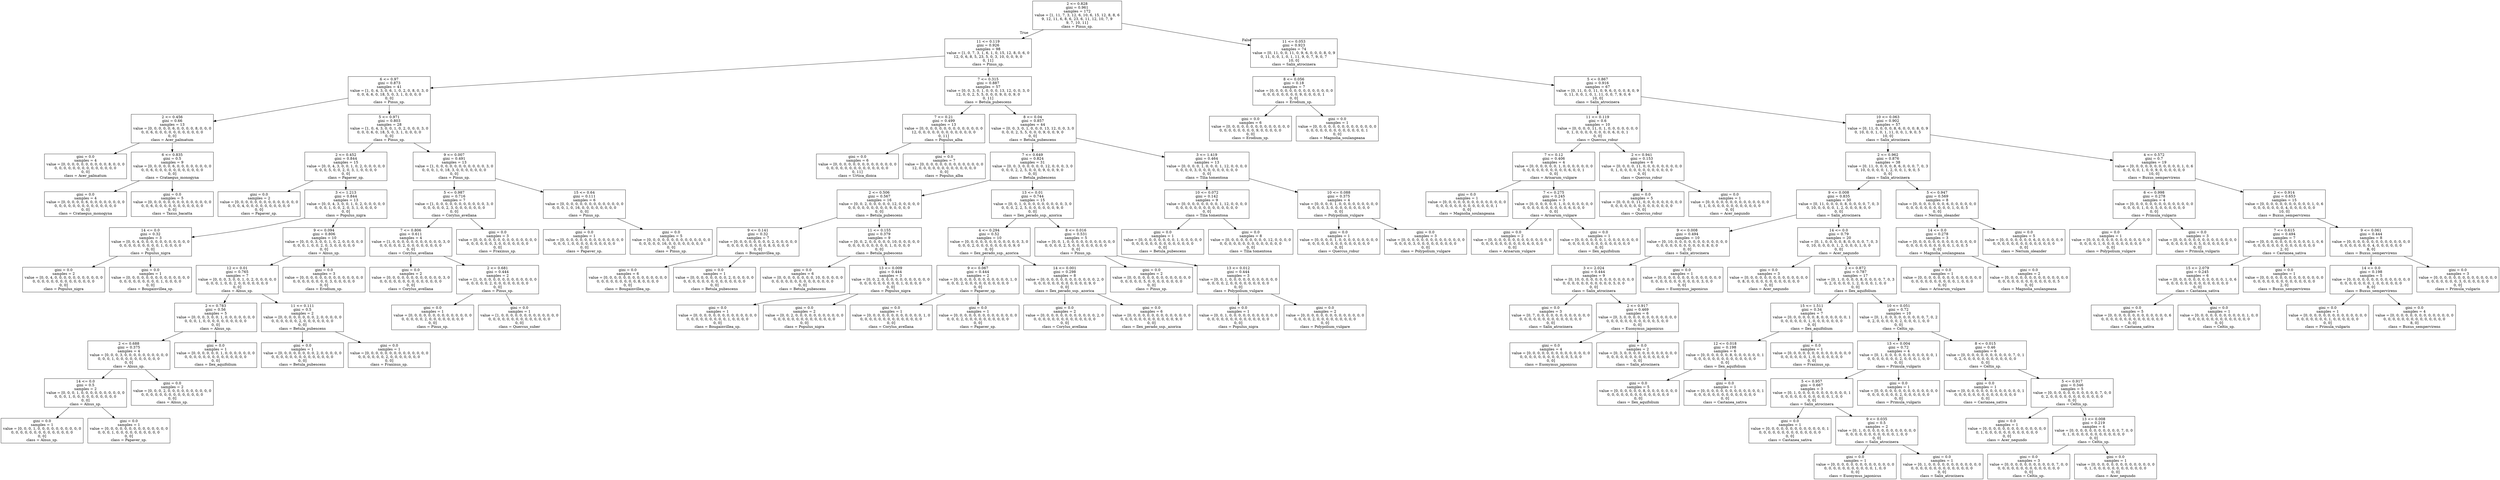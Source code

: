 digraph Tree {
node [shape=box] ;
0 [label="2 <= 0.828\ngini = 0.961\nsamples = 172\nvalue = [1, 11, 7, 3, 12, 6, 10, 6, 15, 12, 8, 8, 6\n9, 12, 11, 6, 8, 6, 23, 6, 11, 12, 10, 7, 9\n9, 7, 10, 11]\nclass = Pinus_sp."] ;
1 [label="11 <= 0.119\ngini = 0.926\nsamples = 98\nvalue = [1, 0, 7, 3, 1, 6, 1, 0, 15, 12, 8, 0, 6, 0\n12, 0, 6, 8, 5, 23, 5, 0, 3, 10, 0, 0, 9, 0\n0, 11]\nclass = Pinus_sp."] ;
0 -> 1 [labeldistance=2.5, labelangle=45, headlabel="True"] ;
2 [label="6 <= 0.97\ngini = 0.873\nsamples = 41\nvalue = [1, 0, 4, 3, 0, 6, 1, 0, 2, 0, 8, 0, 3, 0\n0, 0, 6, 6, 0, 18, 5, 0, 3, 1, 0, 0, 0, 0\n0, 0]\nclass = Pinus_sp."] ;
1 -> 2 ;
3 [label="2 <= 0.456\ngini = 0.66\nsamples = 13\nvalue = [0, 0, 0, 0, 0, 6, 0, 0, 0, 0, 8, 0, 0, 0\n0, 0, 6, 0, 0, 0, 0, 0, 0, 0, 0, 0, 0, 0\n0, 0]\nclass = Acer_palmatum"] ;
2 -> 3 ;
4 [label="gini = 0.0\nsamples = 4\nvalue = [0, 0, 0, 0, 0, 0, 0, 0, 0, 0, 8, 0, 0, 0\n0, 0, 0, 0, 0, 0, 0, 0, 0, 0, 0, 0, 0, 0\n0, 0]\nclass = Acer_palmatum"] ;
3 -> 4 ;
5 [label="6 <= 0.835\ngini = 0.5\nsamples = 9\nvalue = [0, 0, 0, 0, 0, 6, 0, 0, 0, 0, 0, 0, 0, 0\n0, 0, 6, 0, 0, 0, 0, 0, 0, 0, 0, 0, 0, 0\n0, 0]\nclass = Crataegus_monogyna"] ;
3 -> 5 ;
6 [label="gini = 0.0\nsamples = 4\nvalue = [0, 0, 0, 0, 0, 6, 0, 0, 0, 0, 0, 0, 0, 0\n0, 0, 0, 0, 0, 0, 0, 0, 0, 0, 0, 0, 0, 0\n0, 0]\nclass = Crataegus_monogyna"] ;
5 -> 6 ;
7 [label="gini = 0.0\nsamples = 5\nvalue = [0, 0, 0, 0, 0, 0, 0, 0, 0, 0, 0, 0, 0, 0\n0, 0, 6, 0, 0, 0, 0, 0, 0, 0, 0, 0, 0, 0\n0, 0]\nclass = Taxus_bacatta"] ;
5 -> 7 ;
8 [label="5 <= 0.971\ngini = 0.803\nsamples = 28\nvalue = [1, 0, 4, 3, 0, 0, 1, 0, 2, 0, 0, 0, 3, 0\n0, 0, 0, 6, 0, 18, 5, 0, 3, 1, 0, 0, 0, 0\n0, 0]\nclass = Pinus_sp."] ;
2 -> 8 ;
9 [label="2 <= 0.452\ngini = 0.844\nsamples = 15\nvalue = [0, 0, 4, 3, 0, 0, 1, 0, 2, 0, 0, 0, 0, 0\n0, 0, 0, 5, 0, 0, 2, 0, 3, 1, 0, 0, 0, 0\n0, 0]\nclass = Papaver_sp."] ;
8 -> 9 ;
10 [label="gini = 0.0\nsamples = 2\nvalue = [0, 0, 0, 0, 0, 0, 0, 0, 0, 0, 0, 0, 0, 0\n0, 0, 0, 4, 0, 0, 0, 0, 0, 0, 0, 0, 0, 0\n0, 0]\nclass = Papaver_sp."] ;
9 -> 10 ;
11 [label="3 <= 1.213\ngini = 0.844\nsamples = 13\nvalue = [0, 0, 4, 3, 0, 0, 1, 0, 2, 0, 0, 0, 0, 0\n0, 0, 0, 1, 0, 0, 2, 0, 3, 1, 0, 0, 0, 0\n0, 0]\nclass = Populus_nigra"] ;
9 -> 11 ;
12 [label="14 <= 0.0\ngini = 0.32\nsamples = 3\nvalue = [0, 0, 4, 0, 0, 0, 0, 0, 0, 0, 0, 0, 0, 0\n0, 0, 0, 0, 0, 0, 0, 0, 0, 1, 0, 0, 0, 0\n0, 0]\nclass = Populus_nigra"] ;
11 -> 12 ;
13 [label="gini = 0.0\nsamples = 2\nvalue = [0, 0, 4, 0, 0, 0, 0, 0, 0, 0, 0, 0, 0, 0\n0, 0, 0, 0, 0, 0, 0, 0, 0, 0, 0, 0, 0, 0\n0, 0]\nclass = Populus_nigra"] ;
12 -> 13 ;
14 [label="gini = 0.0\nsamples = 1\nvalue = [0, 0, 0, 0, 0, 0, 0, 0, 0, 0, 0, 0, 0, 0\n0, 0, 0, 0, 0, 0, 0, 0, 0, 1, 0, 0, 0, 0\n0, 0]\nclass = Bougainvillea_sp."] ;
12 -> 14 ;
15 [label="9 <= 0.094\ngini = 0.806\nsamples = 10\nvalue = [0, 0, 0, 3, 0, 0, 1, 0, 2, 0, 0, 0, 0, 0\n0, 0, 0, 1, 0, 0, 2, 0, 3, 0, 0, 0, 0, 0\n0, 0]\nclass = Alnus_sp."] ;
11 -> 15 ;
16 [label="12 <= 0.01\ngini = 0.765\nsamples = 7\nvalue = [0, 0, 0, 3, 0, 0, 1, 0, 2, 0, 0, 0, 0, 0\n0, 0, 0, 1, 0, 0, 2, 0, 0, 0, 0, 0, 0, 0\n0, 0]\nclass = Alnus_sp."] ;
15 -> 16 ;
17 [label="2 <= 0.783\ngini = 0.56\nsamples = 5\nvalue = [0, 0, 0, 3, 0, 0, 1, 0, 0, 0, 0, 0, 0, 0\n0, 0, 0, 1, 0, 0, 0, 0, 0, 0, 0, 0, 0, 0\n0, 0]\nclass = Alnus_sp."] ;
16 -> 17 ;
18 [label="2 <= 0.688\ngini = 0.375\nsamples = 4\nvalue = [0, 0, 0, 3, 0, 0, 0, 0, 0, 0, 0, 0, 0, 0\n0, 0, 0, 1, 0, 0, 0, 0, 0, 0, 0, 0, 0, 0\n0, 0]\nclass = Alnus_sp."] ;
17 -> 18 ;
19 [label="14 <= 0.0\ngini = 0.5\nsamples = 2\nvalue = [0, 0, 0, 1, 0, 0, 0, 0, 0, 0, 0, 0, 0, 0\n0, 0, 0, 1, 0, 0, 0, 0, 0, 0, 0, 0, 0, 0\n0, 0]\nclass = Alnus_sp."] ;
18 -> 19 ;
20 [label="gini = 0.0\nsamples = 1\nvalue = [0, 0, 0, 1, 0, 0, 0, 0, 0, 0, 0, 0, 0, 0\n0, 0, 0, 0, 0, 0, 0, 0, 0, 0, 0, 0, 0, 0\n0, 0]\nclass = Alnus_sp."] ;
19 -> 20 ;
21 [label="gini = 0.0\nsamples = 1\nvalue = [0, 0, 0, 0, 0, 0, 0, 0, 0, 0, 0, 0, 0, 0\n0, 0, 0, 1, 0, 0, 0, 0, 0, 0, 0, 0, 0, 0\n0, 0]\nclass = Papaver_sp."] ;
19 -> 21 ;
22 [label="gini = 0.0\nsamples = 2\nvalue = [0, 0, 0, 2, 0, 0, 0, 0, 0, 0, 0, 0, 0, 0\n0, 0, 0, 0, 0, 0, 0, 0, 0, 0, 0, 0, 0, 0\n0, 0]\nclass = Alnus_sp."] ;
18 -> 22 ;
23 [label="gini = 0.0\nsamples = 1\nvalue = [0, 0, 0, 0, 0, 0, 1, 0, 0, 0, 0, 0, 0, 0\n0, 0, 0, 0, 0, 0, 0, 0, 0, 0, 0, 0, 0, 0\n0, 0]\nclass = Ilex_aquifolium"] ;
17 -> 23 ;
24 [label="11 <= 0.111\ngini = 0.5\nsamples = 2\nvalue = [0, 0, 0, 0, 0, 0, 0, 0, 2, 0, 0, 0, 0, 0\n0, 0, 0, 0, 0, 0, 2, 0, 0, 0, 0, 0, 0, 0\n0, 0]\nclass = Betula_pubescens"] ;
16 -> 24 ;
25 [label="gini = 0.0\nsamples = 1\nvalue = [0, 0, 0, 0, 0, 0, 0, 0, 2, 0, 0, 0, 0, 0\n0, 0, 0, 0, 0, 0, 0, 0, 0, 0, 0, 0, 0, 0\n0, 0]\nclass = Betula_pubescens"] ;
24 -> 25 ;
26 [label="gini = 0.0\nsamples = 1\nvalue = [0, 0, 0, 0, 0, 0, 0, 0, 0, 0, 0, 0, 0, 0\n0, 0, 0, 0, 0, 0, 2, 0, 0, 0, 0, 0, 0, 0\n0, 0]\nclass = Fraxinus_sp."] ;
24 -> 26 ;
27 [label="gini = 0.0\nsamples = 3\nvalue = [0, 0, 0, 0, 0, 0, 0, 0, 0, 0, 0, 0, 0, 0\n0, 0, 0, 0, 0, 0, 0, 0, 3, 0, 0, 0, 0, 0\n0, 0]\nclass = Erodium_sp."] ;
15 -> 27 ;
28 [label="9 <= 0.007\ngini = 0.491\nsamples = 13\nvalue = [1, 0, 0, 0, 0, 0, 0, 0, 0, 0, 0, 0, 3, 0\n0, 0, 0, 1, 0, 18, 3, 0, 0, 0, 0, 0, 0, 0\n0, 0]\nclass = Pinus_sp."] ;
8 -> 28 ;
29 [label="5 <= 0.987\ngini = 0.716\nsamples = 7\nvalue = [1, 0, 0, 0, 0, 0, 0, 0, 0, 0, 0, 0, 3, 0\n0, 0, 0, 0, 0, 2, 3, 0, 0, 0, 0, 0, 0, 0\n0, 0]\nclass = Corylus_avellana"] ;
28 -> 29 ;
30 [label="7 <= 0.806\ngini = 0.611\nsamples = 4\nvalue = [1, 0, 0, 0, 0, 0, 0, 0, 0, 0, 0, 0, 3, 0\n0, 0, 0, 0, 0, 2, 0, 0, 0, 0, 0, 0, 0, 0\n0, 0]\nclass = Corylus_avellana"] ;
29 -> 30 ;
31 [label="gini = 0.0\nsamples = 2\nvalue = [0, 0, 0, 0, 0, 0, 0, 0, 0, 0, 0, 0, 3, 0\n0, 0, 0, 0, 0, 0, 0, 0, 0, 0, 0, 0, 0, 0\n0, 0]\nclass = Corylus_avellana"] ;
30 -> 31 ;
32 [label="2 <= 0.681\ngini = 0.444\nsamples = 2\nvalue = [1, 0, 0, 0, 0, 0, 0, 0, 0, 0, 0, 0, 0, 0\n0, 0, 0, 0, 0, 2, 0, 0, 0, 0, 0, 0, 0, 0\n0, 0]\nclass = Pinus_sp."] ;
30 -> 32 ;
33 [label="gini = 0.0\nsamples = 1\nvalue = [0, 0, 0, 0, 0, 0, 0, 0, 0, 0, 0, 0, 0, 0\n0, 0, 0, 0, 0, 2, 0, 0, 0, 0, 0, 0, 0, 0\n0, 0]\nclass = Pinus_sp."] ;
32 -> 33 ;
34 [label="gini = 0.0\nsamples = 1\nvalue = [1, 0, 0, 0, 0, 0, 0, 0, 0, 0, 0, 0, 0, 0\n0, 0, 0, 0, 0, 0, 0, 0, 0, 0, 0, 0, 0, 0\n0, 0]\nclass = Quercus_suber"] ;
32 -> 34 ;
35 [label="gini = 0.0\nsamples = 3\nvalue = [0, 0, 0, 0, 0, 0, 0, 0, 0, 0, 0, 0, 0, 0\n0, 0, 0, 0, 0, 0, 3, 0, 0, 0, 0, 0, 0, 0\n0, 0]\nclass = Fraxinus_sp."] ;
29 -> 35 ;
36 [label="15 <= 0.64\ngini = 0.111\nsamples = 6\nvalue = [0, 0, 0, 0, 0, 0, 0, 0, 0, 0, 0, 0, 0, 0\n0, 0, 0, 1, 0, 16, 0, 0, 0, 0, 0, 0, 0, 0\n0, 0]\nclass = Pinus_sp."] ;
28 -> 36 ;
37 [label="gini = 0.0\nsamples = 1\nvalue = [0, 0, 0, 0, 0, 0, 0, 0, 0, 0, 0, 0, 0, 0\n0, 0, 0, 1, 0, 0, 0, 0, 0, 0, 0, 0, 0, 0\n0, 0]\nclass = Papaver_sp."] ;
36 -> 37 ;
38 [label="gini = 0.0\nsamples = 5\nvalue = [0, 0, 0, 0, 0, 0, 0, 0, 0, 0, 0, 0, 0, 0\n0, 0, 0, 0, 0, 16, 0, 0, 0, 0, 0, 0, 0, 0\n0, 0]\nclass = Pinus_sp."] ;
36 -> 38 ;
39 [label="7 <= 0.315\ngini = 0.887\nsamples = 57\nvalue = [0, 0, 3, 0, 1, 0, 0, 0, 13, 12, 0, 0, 3, 0\n12, 0, 0, 2, 5, 5, 0, 0, 0, 9, 0, 0, 9, 0\n0, 11]\nclass = Betula_pubescens"] ;
1 -> 39 ;
40 [label="7 <= 0.21\ngini = 0.499\nsamples = 13\nvalue = [0, 0, 0, 0, 0, 0, 0, 0, 0, 0, 0, 0, 0, 0\n12, 0, 0, 0, 0, 0, 0, 0, 0, 0, 0, 0, 0, 0\n0, 11]\nclass = Populus_alba"] ;
39 -> 40 ;
41 [label="gini = 0.0\nsamples = 6\nvalue = [0, 0, 0, 0, 0, 0, 0, 0, 0, 0, 0, 0, 0, 0\n0, 0, 0, 0, 0, 0, 0, 0, 0, 0, 0, 0, 0, 0\n0, 11]\nclass = Urtica_dioica"] ;
40 -> 41 ;
42 [label="gini = 0.0\nsamples = 7\nvalue = [0, 0, 0, 0, 0, 0, 0, 0, 0, 0, 0, 0, 0, 0\n12, 0, 0, 0, 0, 0, 0, 0, 0, 0, 0, 0, 0, 0\n0, 0]\nclass = Populus_alba"] ;
40 -> 42 ;
43 [label="8 <= 0.04\ngini = 0.857\nsamples = 44\nvalue = [0, 0, 3, 0, 1, 0, 0, 0, 13, 12, 0, 0, 3, 0\n0, 0, 0, 2, 5, 5, 0, 0, 0, 9, 0, 0, 9, 0\n0, 0]\nclass = Betula_pubescens"] ;
39 -> 43 ;
44 [label="7 <= 0.649\ngini = 0.824\nsamples = 31\nvalue = [0, 0, 3, 0, 0, 0, 0, 0, 12, 0, 0, 0, 3, 0\n0, 0, 0, 2, 2, 5, 0, 0, 0, 9, 0, 0, 9, 0\n0, 0]\nclass = Betula_pubescens"] ;
43 -> 44 ;
45 [label="2 <= 0.506\ngini = 0.567\nsamples = 16\nvalue = [0, 0, 2, 0, 0, 0, 0, 0, 12, 0, 0, 0, 0, 0\n0, 0, 0, 0, 0, 0, 0, 0, 0, 9, 0, 0, 0, 0\n0, 0]\nclass = Betula_pubescens"] ;
44 -> 45 ;
46 [label="9 <= 0.141\ngini = 0.32\nsamples = 7\nvalue = [0, 0, 0, 0, 0, 0, 0, 0, 2, 0, 0, 0, 0, 0\n0, 0, 0, 0, 0, 0, 0, 0, 0, 8, 0, 0, 0, 0\n0, 0]\nclass = Bougainvillea_sp."] ;
45 -> 46 ;
47 [label="gini = 0.0\nsamples = 6\nvalue = [0, 0, 0, 0, 0, 0, 0, 0, 0, 0, 0, 0, 0, 0\n0, 0, 0, 0, 0, 0, 0, 0, 0, 8, 0, 0, 0, 0\n0, 0]\nclass = Bougainvillea_sp."] ;
46 -> 47 ;
48 [label="gini = 0.0\nsamples = 1\nvalue = [0, 0, 0, 0, 0, 0, 0, 0, 2, 0, 0, 0, 0, 0\n0, 0, 0, 0, 0, 0, 0, 0, 0, 0, 0, 0, 0, 0\n0, 0]\nclass = Betula_pubescens"] ;
46 -> 48 ;
49 [label="11 <= 0.155\ngini = 0.379\nsamples = 9\nvalue = [0, 0, 2, 0, 0, 0, 0, 0, 10, 0, 0, 0, 0, 0\n0, 0, 0, 0, 0, 0, 0, 0, 0, 1, 0, 0, 0, 0\n0, 0]\nclass = Betula_pubescens"] ;
45 -> 49 ;
50 [label="gini = 0.0\nsamples = 6\nvalue = [0, 0, 0, 0, 0, 0, 0, 0, 10, 0, 0, 0, 0, 0\n0, 0, 0, 0, 0, 0, 0, 0, 0, 0, 0, 0, 0, 0\n0, 0]\nclass = Betula_pubescens"] ;
49 -> 50 ;
51 [label="13 <= 0.009\ngini = 0.444\nsamples = 3\nvalue = [0, 0, 2, 0, 0, 0, 0, 0, 0, 0, 0, 0, 0, 0\n0, 0, 0, 0, 0, 0, 0, 0, 0, 1, 0, 0, 0, 0\n0, 0]\nclass = Populus_nigra"] ;
49 -> 51 ;
52 [label="gini = 0.0\nsamples = 1\nvalue = [0, 0, 0, 0, 0, 0, 0, 0, 0, 0, 0, 0, 0, 0\n0, 0, 0, 0, 0, 0, 0, 0, 0, 1, 0, 0, 0, 0\n0, 0]\nclass = Bougainvillea_sp."] ;
51 -> 52 ;
53 [label="gini = 0.0\nsamples = 2\nvalue = [0, 0, 2, 0, 0, 0, 0, 0, 0, 0, 0, 0, 0, 0\n0, 0, 0, 0, 0, 0, 0, 0, 0, 0, 0, 0, 0, 0\n0, 0]\nclass = Populus_nigra"] ;
51 -> 53 ;
54 [label="13 <= 0.01\ngini = 0.744\nsamples = 15\nvalue = [0, 0, 1, 0, 0, 0, 0, 0, 0, 0, 0, 0, 3, 0\n0, 0, 0, 2, 2, 5, 0, 0, 0, 0, 0, 0, 9, 0\n0, 0]\nclass = Ilex_perado_ssp._azorica"] ;
44 -> 54 ;
55 [label="4 <= 0.294\ngini = 0.52\nsamples = 10\nvalue = [0, 0, 0, 0, 0, 0, 0, 0, 0, 0, 0, 0, 3, 0\n0, 0, 0, 2, 0, 0, 0, 0, 0, 0, 0, 0, 9, 0\n0, 0]\nclass = Ilex_perado_ssp._azorica"] ;
54 -> 55 ;
56 [label="9 <= 0.067\ngini = 0.444\nsamples = 2\nvalue = [0, 0, 0, 0, 0, 0, 0, 0, 0, 0, 0, 0, 1, 0\n0, 0, 0, 2, 0, 0, 0, 0, 0, 0, 0, 0, 0, 0\n0, 0]\nclass = Papaver_sp."] ;
55 -> 56 ;
57 [label="gini = 0.0\nsamples = 1\nvalue = [0, 0, 0, 0, 0, 0, 0, 0, 0, 0, 0, 0, 1, 0\n0, 0, 0, 0, 0, 0, 0, 0, 0, 0, 0, 0, 0, 0\n0, 0]\nclass = Corylus_avellana"] ;
56 -> 57 ;
58 [label="gini = 0.0\nsamples = 1\nvalue = [0, 0, 0, 0, 0, 0, 0, 0, 0, 0, 0, 0, 0, 0\n0, 0, 0, 2, 0, 0, 0, 0, 0, 0, 0, 0, 0, 0\n0, 0]\nclass = Papaver_sp."] ;
56 -> 58 ;
59 [label="14 <= 0.001\ngini = 0.298\nsamples = 8\nvalue = [0, 0, 0, 0, 0, 0, 0, 0, 0, 0, 0, 0, 2, 0\n0, 0, 0, 0, 0, 0, 0, 0, 0, 0, 0, 0, 9, 0\n0, 0]\nclass = Ilex_perado_ssp._azorica"] ;
55 -> 59 ;
60 [label="gini = 0.0\nsamples = 2\nvalue = [0, 0, 0, 0, 0, 0, 0, 0, 0, 0, 0, 0, 2, 0\n0, 0, 0, 0, 0, 0, 0, 0, 0, 0, 0, 0, 0, 0\n0, 0]\nclass = Corylus_avellana"] ;
59 -> 60 ;
61 [label="gini = 0.0\nsamples = 6\nvalue = [0, 0, 0, 0, 0, 0, 0, 0, 0, 0, 0, 0, 0, 0\n0, 0, 0, 0, 0, 0, 0, 0, 0, 0, 0, 0, 9, 0\n0, 0]\nclass = Ilex_perado_ssp._azorica"] ;
59 -> 61 ;
62 [label="8 <= 0.016\ngini = 0.531\nsamples = 5\nvalue = [0, 0, 1, 0, 0, 0, 0, 0, 0, 0, 0, 0, 0, 0\n0, 0, 0, 0, 2, 5, 0, 0, 0, 0, 0, 0, 0, 0\n0, 0]\nclass = Pinus_sp."] ;
54 -> 62 ;
63 [label="gini = 0.0\nsamples = 2\nvalue = [0, 0, 0, 0, 0, 0, 0, 0, 0, 0, 0, 0, 0, 0\n0, 0, 0, 0, 0, 5, 0, 0, 0, 0, 0, 0, 0, 0\n0, 0]\nclass = Pinus_sp."] ;
62 -> 63 ;
64 [label="13 <= 0.012\ngini = 0.444\nsamples = 3\nvalue = [0, 0, 1, 0, 0, 0, 0, 0, 0, 0, 0, 0, 0, 0\n0, 0, 0, 0, 2, 0, 0, 0, 0, 0, 0, 0, 0, 0\n0, 0]\nclass = Polypolium_vulgare"] ;
62 -> 64 ;
65 [label="gini = 0.0\nsamples = 1\nvalue = [0, 0, 1, 0, 0, 0, 0, 0, 0, 0, 0, 0, 0, 0\n0, 0, 0, 0, 0, 0, 0, 0, 0, 0, 0, 0, 0, 0\n0, 0]\nclass = Populus_nigra"] ;
64 -> 65 ;
66 [label="gini = 0.0\nsamples = 2\nvalue = [0, 0, 0, 0, 0, 0, 0, 0, 0, 0, 0, 0, 0, 0\n0, 0, 0, 0, 2, 0, 0, 0, 0, 0, 0, 0, 0, 0\n0, 0]\nclass = Polypolium_vulgare"] ;
64 -> 66 ;
67 [label="3 <= 1.419\ngini = 0.464\nsamples = 13\nvalue = [0, 0, 0, 0, 1, 0, 0, 0, 1, 12, 0, 0, 0, 0\n0, 0, 0, 0, 3, 0, 0, 0, 0, 0, 0, 0, 0, 0\n0, 0]\nclass = Tilia tomentosa"] ;
43 -> 67 ;
68 [label="10 <= 0.072\ngini = 0.142\nsamples = 9\nvalue = [0, 0, 0, 0, 0, 0, 0, 0, 1, 12, 0, 0, 0, 0\n0, 0, 0, 0, 0, 0, 0, 0, 0, 0, 0, 0, 0, 0\n0, 0]\nclass = Tilia tomentosa"] ;
67 -> 68 ;
69 [label="gini = 0.0\nsamples = 1\nvalue = [0, 0, 0, 0, 0, 0, 0, 0, 1, 0, 0, 0, 0, 0\n0, 0, 0, 0, 0, 0, 0, 0, 0, 0, 0, 0, 0, 0\n0, 0]\nclass = Betula_pubescens"] ;
68 -> 69 ;
70 [label="gini = 0.0\nsamples = 8\nvalue = [0, 0, 0, 0, 0, 0, 0, 0, 0, 12, 0, 0, 0, 0\n0, 0, 0, 0, 0, 0, 0, 0, 0, 0, 0, 0, 0, 0\n0, 0]\nclass = Tilia tomentosa"] ;
68 -> 70 ;
71 [label="10 <= 0.088\ngini = 0.375\nsamples = 4\nvalue = [0, 0, 0, 0, 1, 0, 0, 0, 0, 0, 0, 0, 0, 0\n0, 0, 0, 0, 3, 0, 0, 0, 0, 0, 0, 0, 0, 0\n0, 0]\nclass = Polypolium_vulgare"] ;
67 -> 71 ;
72 [label="gini = 0.0\nsamples = 1\nvalue = [0, 0, 0, 0, 1, 0, 0, 0, 0, 0, 0, 0, 0, 0\n0, 0, 0, 0, 0, 0, 0, 0, 0, 0, 0, 0, 0, 0\n0, 0]\nclass = Quercus_robur"] ;
71 -> 72 ;
73 [label="gini = 0.0\nsamples = 3\nvalue = [0, 0, 0, 0, 0, 0, 0, 0, 0, 0, 0, 0, 0, 0\n0, 0, 0, 0, 3, 0, 0, 0, 0, 0, 0, 0, 0, 0\n0, 0]\nclass = Polypolium_vulgare"] ;
71 -> 73 ;
74 [label="11 <= 0.053\ngini = 0.923\nsamples = 74\nvalue = [0, 11, 0, 0, 11, 0, 9, 6, 0, 0, 0, 8, 0, 9\n0, 11, 0, 0, 1, 0, 1, 11, 9, 0, 7, 9, 0, 7\n10, 0]\nclass = Salix_atrocinera"] ;
0 -> 74 [labeldistance=2.5, labelangle=-45, headlabel="False"] ;
75 [label="8 <= 0.056\ngini = 0.18\nsamples = 7\nvalue = [0, 0, 0, 0, 0, 0, 0, 0, 0, 0, 0, 0, 0, 0\n0, 0, 0, 0, 0, 0, 0, 0, 9, 0, 0, 0, 0, 1\n0, 0]\nclass = Erodium_sp."] ;
74 -> 75 ;
76 [label="gini = 0.0\nsamples = 6\nvalue = [0, 0, 0, 0, 0, 0, 0, 0, 0, 0, 0, 0, 0, 0\n0, 0, 0, 0, 0, 0, 0, 0, 9, 0, 0, 0, 0, 0\n0, 0]\nclass = Erodium_sp."] ;
75 -> 76 ;
77 [label="gini = 0.0\nsamples = 1\nvalue = [0, 0, 0, 0, 0, 0, 0, 0, 0, 0, 0, 0, 0, 0\n0, 0, 0, 0, 0, 0, 0, 0, 0, 0, 0, 0, 0, 1\n0, 0]\nclass = Magnolia_soulangeana"] ;
75 -> 77 ;
78 [label="5 <= 0.867\ngini = 0.916\nsamples = 67\nvalue = [0, 11, 0, 0, 11, 0, 9, 6, 0, 0, 0, 8, 0, 9\n0, 11, 0, 0, 1, 0, 1, 11, 0, 0, 7, 9, 0, 6\n10, 0]\nclass = Salix_atrocinera"] ;
74 -> 78 ;
79 [label="11 <= 0.119\ngini = 0.6\nsamples = 10\nvalue = [0, 0, 0, 0, 11, 0, 1, 0, 0, 0, 0, 0, 0, 0\n0, 1, 0, 0, 0, 0, 0, 0, 0, 0, 6, 0, 0, 1\n0, 0]\nclass = Quercus_robur"] ;
78 -> 79 ;
80 [label="7 <= 0.12\ngini = 0.406\nsamples = 4\nvalue = [0, 0, 0, 0, 0, 0, 1, 0, 0, 0, 0, 0, 0, 0\n0, 0, 0, 0, 0, 0, 0, 0, 0, 0, 6, 0, 0, 1\n0, 0]\nclass = Arisarum_vulgare"] ;
79 -> 80 ;
81 [label="gini = 0.0\nsamples = 1\nvalue = [0, 0, 0, 0, 0, 0, 0, 0, 0, 0, 0, 0, 0, 0\n0, 0, 0, 0, 0, 0, 0, 0, 0, 0, 0, 0, 0, 1\n0, 0]\nclass = Magnolia_soulangeana"] ;
80 -> 81 ;
82 [label="7 <= 0.275\ngini = 0.245\nsamples = 3\nvalue = [0, 0, 0, 0, 0, 0, 1, 0, 0, 0, 0, 0, 0, 0\n0, 0, 0, 0, 0, 0, 0, 0, 0, 0, 6, 0, 0, 0\n0, 0]\nclass = Arisarum_vulgare"] ;
80 -> 82 ;
83 [label="gini = 0.0\nsamples = 2\nvalue = [0, 0, 0, 0, 0, 0, 0, 0, 0, 0, 0, 0, 0, 0\n0, 0, 0, 0, 0, 0, 0, 0, 0, 0, 6, 0, 0, 0\n0, 0]\nclass = Arisarum_vulgare"] ;
82 -> 83 ;
84 [label="gini = 0.0\nsamples = 1\nvalue = [0, 0, 0, 0, 0, 0, 1, 0, 0, 0, 0, 0, 0, 0\n0, 0, 0, 0, 0, 0, 0, 0, 0, 0, 0, 0, 0, 0\n0, 0]\nclass = Ilex_aquifolium"] ;
82 -> 84 ;
85 [label="2 <= 0.941\ngini = 0.153\nsamples = 6\nvalue = [0, 0, 0, 0, 11, 0, 0, 0, 0, 0, 0, 0, 0, 0\n0, 1, 0, 0, 0, 0, 0, 0, 0, 0, 0, 0, 0, 0\n0, 0]\nclass = Quercus_robur"] ;
79 -> 85 ;
86 [label="gini = 0.0\nsamples = 5\nvalue = [0, 0, 0, 0, 11, 0, 0, 0, 0, 0, 0, 0, 0, 0\n0, 0, 0, 0, 0, 0, 0, 0, 0, 0, 0, 0, 0, 0\n0, 0]\nclass = Quercus_robur"] ;
85 -> 86 ;
87 [label="gini = 0.0\nsamples = 1\nvalue = [0, 0, 0, 0, 0, 0, 0, 0, 0, 0, 0, 0, 0, 0\n0, 1, 0, 0, 0, 0, 0, 0, 0, 0, 0, 0, 0, 0\n0, 0]\nclass = Acer_negundo"] ;
85 -> 87 ;
88 [label="10 <= 0.063\ngini = 0.902\nsamples = 57\nvalue = [0, 11, 0, 0, 0, 0, 8, 6, 0, 0, 0, 8, 0, 9\n0, 10, 0, 0, 1, 0, 1, 11, 0, 0, 1, 9, 0, 5\n10, 0]\nclass = Salix_atrocinera"] ;
78 -> 88 ;
89 [label="2 <= 0.962\ngini = 0.876\nsamples = 38\nvalue = [0, 11, 0, 0, 0, 0, 8, 6, 0, 0, 0, 7, 0, 3\n0, 10, 0, 0, 0, 0, 1, 2, 0, 0, 1, 9, 0, 5\n0, 0]\nclass = Salix_atrocinera"] ;
88 -> 89 ;
90 [label="9 <= 0.008\ngini = 0.835\nsamples = 30\nvalue = [0, 11, 0, 0, 0, 0, 8, 0, 0, 0, 0, 7, 0, 3\n0, 10, 0, 0, 0, 0, 1, 2, 0, 0, 0, 9, 0, 0\n0, 0]\nclass = Salix_atrocinera"] ;
89 -> 90 ;
91 [label="9 <= 0.008\ngini = 0.494\nsamples = 10\nvalue = [0, 10, 0, 0, 0, 0, 0, 0, 0, 0, 0, 0, 0, 0\n0, 0, 0, 0, 0, 0, 0, 0, 0, 0, 0, 8, 0, 0\n0, 0]\nclass = Salix_atrocinera"] ;
90 -> 91 ;
92 [label="3 <= 2.024\ngini = 0.444\nsamples = 9\nvalue = [0, 10, 0, 0, 0, 0, 0, 0, 0, 0, 0, 0, 0, 0\n0, 0, 0, 0, 0, 0, 0, 0, 0, 0, 0, 5, 0, 0\n0, 0]\nclass = Salix_atrocinera"] ;
91 -> 92 ;
93 [label="gini = 0.0\nsamples = 3\nvalue = [0, 7, 0, 0, 0, 0, 0, 0, 0, 0, 0, 0, 0, 0\n0, 0, 0, 0, 0, 0, 0, 0, 0, 0, 0, 0, 0, 0\n0, 0]\nclass = Salix_atrocinera"] ;
92 -> 93 ;
94 [label="2 <= 0.917\ngini = 0.469\nsamples = 6\nvalue = [0, 3, 0, 0, 0, 0, 0, 0, 0, 0, 0, 0, 0, 0\n0, 0, 0, 0, 0, 0, 0, 0, 0, 0, 0, 5, 0, 0\n0, 0]\nclass = Euonymus_japonicus"] ;
92 -> 94 ;
95 [label="gini = 0.0\nsamples = 4\nvalue = [0, 0, 0, 0, 0, 0, 0, 0, 0, 0, 0, 0, 0, 0\n0, 0, 0, 0, 0, 0, 0, 0, 0, 0, 0, 5, 0, 0\n0, 0]\nclass = Euonymus_japonicus"] ;
94 -> 95 ;
96 [label="gini = 0.0\nsamples = 2\nvalue = [0, 3, 0, 0, 0, 0, 0, 0, 0, 0, 0, 0, 0, 0\n0, 0, 0, 0, 0, 0, 0, 0, 0, 0, 0, 0, 0, 0\n0, 0]\nclass = Salix_atrocinera"] ;
94 -> 96 ;
97 [label="gini = 0.0\nsamples = 1\nvalue = [0, 0, 0, 0, 0, 0, 0, 0, 0, 0, 0, 0, 0, 0\n0, 0, 0, 0, 0, 0, 0, 0, 0, 0, 0, 3, 0, 0\n0, 0]\nclass = Euonymus_japonicus"] ;
91 -> 97 ;
98 [label="14 <= 0.0\ngini = 0.79\nsamples = 20\nvalue = [0, 1, 0, 0, 0, 0, 8, 0, 0, 0, 0, 7, 0, 3\n0, 10, 0, 0, 0, 0, 1, 2, 0, 0, 0, 1, 0, 0\n0, 0]\nclass = Acer_negundo"] ;
90 -> 98 ;
99 [label="gini = 0.0\nsamples = 3\nvalue = [0, 0, 0, 0, 0, 0, 0, 0, 0, 0, 0, 0, 0, 0\n0, 8, 0, 0, 0, 0, 0, 0, 0, 0, 0, 0, 0, 0\n0, 0]\nclass = Acer_negundo"] ;
98 -> 99 ;
100 [label="2 <= 0.872\ngini = 0.787\nsamples = 17\nvalue = [0, 1, 0, 0, 0, 0, 8, 0, 0, 0, 0, 7, 0, 3\n0, 2, 0, 0, 0, 0, 1, 2, 0, 0, 0, 1, 0, 0\n0, 0]\nclass = Ilex_aquifolium"] ;
98 -> 100 ;
101 [label="15 <= 1.511\ngini = 0.34\nsamples = 7\nvalue = [0, 0, 0, 0, 0, 0, 8, 0, 0, 0, 0, 0, 0, 1\n0, 0, 0, 0, 0, 0, 1, 0, 0, 0, 0, 0, 0, 0\n0, 0]\nclass = Ilex_aquifolium"] ;
100 -> 101 ;
102 [label="12 <= 0.018\ngini = 0.198\nsamples = 6\nvalue = [0, 0, 0, 0, 0, 0, 8, 0, 0, 0, 0, 0, 0, 1\n0, 0, 0, 0, 0, 0, 0, 0, 0, 0, 0, 0, 0, 0\n0, 0]\nclass = Ilex_aquifolium"] ;
101 -> 102 ;
103 [label="gini = 0.0\nsamples = 5\nvalue = [0, 0, 0, 0, 0, 0, 8, 0, 0, 0, 0, 0, 0, 0\n0, 0, 0, 0, 0, 0, 0, 0, 0, 0, 0, 0, 0, 0\n0, 0]\nclass = Ilex_aquifolium"] ;
102 -> 103 ;
104 [label="gini = 0.0\nsamples = 1\nvalue = [0, 0, 0, 0, 0, 0, 0, 0, 0, 0, 0, 0, 0, 1\n0, 0, 0, 0, 0, 0, 0, 0, 0, 0, 0, 0, 0, 0\n0, 0]\nclass = Castanea_sativa"] ;
102 -> 104 ;
105 [label="gini = 0.0\nsamples = 1\nvalue = [0, 0, 0, 0, 0, 0, 0, 0, 0, 0, 0, 0, 0, 0\n0, 0, 0, 0, 0, 0, 1, 0, 0, 0, 0, 0, 0, 0\n0, 0]\nclass = Fraxinus_sp."] ;
101 -> 105 ;
106 [label="10 <= 0.051\ngini = 0.72\nsamples = 10\nvalue = [0, 1, 0, 0, 0, 0, 0, 0, 0, 0, 0, 7, 0, 2\n0, 2, 0, 0, 0, 0, 0, 2, 0, 0, 0, 1, 0, 0\n0, 0]\nclass = Celtis_sp."] ;
100 -> 106 ;
107 [label="13 <= 0.004\ngini = 0.72\nsamples = 4\nvalue = [0, 1, 0, 0, 0, 0, 0, 0, 0, 0, 0, 0, 0, 1\n0, 0, 0, 0, 0, 0, 0, 2, 0, 0, 0, 1, 0, 0\n0, 0]\nclass = Primula_vulgaris"] ;
106 -> 107 ;
108 [label="5 <= 0.957\ngini = 0.667\nsamples = 3\nvalue = [0, 1, 0, 0, 0, 0, 0, 0, 0, 0, 0, 0, 0, 1\n0, 0, 0, 0, 0, 0, 0, 0, 0, 0, 0, 1, 0, 0\n0, 0]\nclass = Salix_atrocinera"] ;
107 -> 108 ;
109 [label="gini = 0.0\nsamples = 1\nvalue = [0, 0, 0, 0, 0, 0, 0, 0, 0, 0, 0, 0, 0, 1\n0, 0, 0, 0, 0, 0, 0, 0, 0, 0, 0, 0, 0, 0\n0, 0]\nclass = Castanea_sativa"] ;
108 -> 109 ;
110 [label="9 <= 0.035\ngini = 0.5\nsamples = 2\nvalue = [0, 1, 0, 0, 0, 0, 0, 0, 0, 0, 0, 0, 0, 0\n0, 0, 0, 0, 0, 0, 0, 0, 0, 0, 0, 1, 0, 0\n0, 0]\nclass = Salix_atrocinera"] ;
108 -> 110 ;
111 [label="gini = 0.0\nsamples = 1\nvalue = [0, 0, 0, 0, 0, 0, 0, 0, 0, 0, 0, 0, 0, 0\n0, 0, 0, 0, 0, 0, 0, 0, 0, 0, 0, 1, 0, 0\n0, 0]\nclass = Euonymus_japonicus"] ;
110 -> 111 ;
112 [label="gini = 0.0\nsamples = 1\nvalue = [0, 1, 0, 0, 0, 0, 0, 0, 0, 0, 0, 0, 0, 0\n0, 0, 0, 0, 0, 0, 0, 0, 0, 0, 0, 0, 0, 0\n0, 0]\nclass = Salix_atrocinera"] ;
110 -> 112 ;
113 [label="gini = 0.0\nsamples = 1\nvalue = [0, 0, 0, 0, 0, 0, 0, 0, 0, 0, 0, 0, 0, 0\n0, 0, 0, 0, 0, 0, 0, 2, 0, 0, 0, 0, 0, 0\n0, 0]\nclass = Primula_vulgaris"] ;
107 -> 113 ;
114 [label="8 <= 0.015\ngini = 0.46\nsamples = 6\nvalue = [0, 0, 0, 0, 0, 0, 0, 0, 0, 0, 0, 7, 0, 1\n0, 2, 0, 0, 0, 0, 0, 0, 0, 0, 0, 0, 0, 0\n0, 0]\nclass = Celtis_sp."] ;
106 -> 114 ;
115 [label="gini = 0.0\nsamples = 1\nvalue = [0, 0, 0, 0, 0, 0, 0, 0, 0, 0, 0, 0, 0, 1\n0, 0, 0, 0, 0, 0, 0, 0, 0, 0, 0, 0, 0, 0\n0, 0]\nclass = Castanea_sativa"] ;
114 -> 115 ;
116 [label="5 <= 0.917\ngini = 0.346\nsamples = 5\nvalue = [0, 0, 0, 0, 0, 0, 0, 0, 0, 0, 0, 7, 0, 0\n0, 2, 0, 0, 0, 0, 0, 0, 0, 0, 0, 0, 0, 0\n0, 0]\nclass = Celtis_sp."] ;
114 -> 116 ;
117 [label="gini = 0.0\nsamples = 1\nvalue = [0, 0, 0, 0, 0, 0, 0, 0, 0, 0, 0, 0, 0, 0\n0, 1, 0, 0, 0, 0, 0, 0, 0, 0, 0, 0, 0, 0\n0, 0]\nclass = Acer_negundo"] ;
116 -> 117 ;
118 [label="13 <= 0.008\ngini = 0.219\nsamples = 4\nvalue = [0, 0, 0, 0, 0, 0, 0, 0, 0, 0, 0, 7, 0, 0\n0, 1, 0, 0, 0, 0, 0, 0, 0, 0, 0, 0, 0, 0\n0, 0]\nclass = Celtis_sp."] ;
116 -> 118 ;
119 [label="gini = 0.0\nsamples = 3\nvalue = [0, 0, 0, 0, 0, 0, 0, 0, 0, 0, 0, 7, 0, 0\n0, 0, 0, 0, 0, 0, 0, 0, 0, 0, 0, 0, 0, 0\n0, 0]\nclass = Celtis_sp."] ;
118 -> 119 ;
120 [label="gini = 0.0\nsamples = 1\nvalue = [0, 0, 0, 0, 0, 0, 0, 0, 0, 0, 0, 0, 0, 0\n0, 1, 0, 0, 0, 0, 0, 0, 0, 0, 0, 0, 0, 0\n0, 0]\nclass = Acer_negundo"] ;
118 -> 120 ;
121 [label="5 <= 0.947\ngini = 0.569\nsamples = 8\nvalue = [0, 0, 0, 0, 0, 0, 0, 6, 0, 0, 0, 0, 0, 0\n0, 0, 0, 0, 0, 0, 0, 0, 0, 0, 1, 0, 0, 5\n0, 0]\nclass = Nerium_oleander"] ;
89 -> 121 ;
122 [label="14 <= 0.0\ngini = 0.278\nsamples = 3\nvalue = [0, 0, 0, 0, 0, 0, 0, 0, 0, 0, 0, 0, 0, 0\n0, 0, 0, 0, 0, 0, 0, 0, 0, 0, 1, 0, 0, 5\n0, 0]\nclass = Magnolia_soulangeana"] ;
121 -> 122 ;
123 [label="gini = 0.0\nsamples = 1\nvalue = [0, 0, 0, 0, 0, 0, 0, 0, 0, 0, 0, 0, 0, 0\n0, 0, 0, 0, 0, 0, 0, 0, 0, 0, 1, 0, 0, 0\n0, 0]\nclass = Arisarum_vulgare"] ;
122 -> 123 ;
124 [label="gini = 0.0\nsamples = 2\nvalue = [0, 0, 0, 0, 0, 0, 0, 0, 0, 0, 0, 0, 0, 0\n0, 0, 0, 0, 0, 0, 0, 0, 0, 0, 0, 0, 0, 5\n0, 0]\nclass = Magnolia_soulangeana"] ;
122 -> 124 ;
125 [label="gini = 0.0\nsamples = 5\nvalue = [0, 0, 0, 0, 0, 0, 0, 6, 0, 0, 0, 0, 0, 0\n0, 0, 0, 0, 0, 0, 0, 0, 0, 0, 0, 0, 0, 0\n0, 0]\nclass = Nerium_oleander"] ;
121 -> 125 ;
126 [label="4 <= 0.572\ngini = 0.7\nsamples = 19\nvalue = [0, 0, 0, 0, 0, 0, 0, 0, 0, 0, 0, 1, 0, 6\n0, 0, 0, 0, 1, 0, 0, 9, 0, 0, 0, 0, 0, 0\n10, 0]\nclass = Buxus_sempervirens"] ;
88 -> 126 ;
127 [label="6 <= 0.998\ngini = 0.278\nsamples = 4\nvalue = [0, 0, 0, 0, 0, 0, 0, 0, 0, 0, 0, 0, 0, 0\n0, 0, 0, 0, 1, 0, 0, 5, 0, 0, 0, 0, 0, 0\n0, 0]\nclass = Primula_vulgaris"] ;
126 -> 127 ;
128 [label="gini = 0.0\nsamples = 1\nvalue = [0, 0, 0, 0, 0, 0, 0, 0, 0, 0, 0, 0, 0, 0\n0, 0, 0, 0, 1, 0, 0, 0, 0, 0, 0, 0, 0, 0\n0, 0]\nclass = Polypolium_vulgare"] ;
127 -> 128 ;
129 [label="gini = 0.0\nsamples = 3\nvalue = [0, 0, 0, 0, 0, 0, 0, 0, 0, 0, 0, 0, 0, 0\n0, 0, 0, 0, 0, 0, 0, 5, 0, 0, 0, 0, 0, 0\n0, 0]\nclass = Primula_vulgaris"] ;
127 -> 129 ;
130 [label="2 <= 0.914\ngini = 0.653\nsamples = 15\nvalue = [0, 0, 0, 0, 0, 0, 0, 0, 0, 0, 0, 1, 0, 6\n0, 0, 0, 0, 0, 0, 0, 4, 0, 0, 0, 0, 0, 0\n10, 0]\nclass = Buxus_sempervirens"] ;
126 -> 130 ;
131 [label="7 <= 0.615\ngini = 0.494\nsamples = 7\nvalue = [0, 0, 0, 0, 0, 0, 0, 0, 0, 0, 0, 1, 0, 6\n0, 0, 0, 0, 0, 0, 0, 0, 0, 0, 0, 0, 0, 0\n2, 0]\nclass = Castanea_sativa"] ;
130 -> 131 ;
132 [label="15 <= 2.079\ngini = 0.245\nsamples = 6\nvalue = [0, 0, 0, 0, 0, 0, 0, 0, 0, 0, 0, 1, 0, 6\n0, 0, 0, 0, 0, 0, 0, 0, 0, 0, 0, 0, 0, 0\n0, 0]\nclass = Castanea_sativa"] ;
131 -> 132 ;
133 [label="gini = 0.0\nsamples = 5\nvalue = [0, 0, 0, 0, 0, 0, 0, 0, 0, 0, 0, 0, 0, 6\n0, 0, 0, 0, 0, 0, 0, 0, 0, 0, 0, 0, 0, 0\n0, 0]\nclass = Castanea_sativa"] ;
132 -> 133 ;
134 [label="gini = 0.0\nsamples = 1\nvalue = [0, 0, 0, 0, 0, 0, 0, 0, 0, 0, 0, 1, 0, 0\n0, 0, 0, 0, 0, 0, 0, 0, 0, 0, 0, 0, 0, 0\n0, 0]\nclass = Celtis_sp."] ;
132 -> 134 ;
135 [label="gini = 0.0\nsamples = 1\nvalue = [0, 0, 0, 0, 0, 0, 0, 0, 0, 0, 0, 0, 0, 0\n0, 0, 0, 0, 0, 0, 0, 0, 0, 0, 0, 0, 0, 0\n2, 0]\nclass = Buxus_sempervirens"] ;
131 -> 135 ;
136 [label="9 <= 0.061\ngini = 0.444\nsamples = 8\nvalue = [0, 0, 0, 0, 0, 0, 0, 0, 0, 0, 0, 0, 0, 0\n0, 0, 0, 0, 0, 0, 0, 4, 0, 0, 0, 0, 0, 0\n8, 0]\nclass = Buxus_sempervirens"] ;
130 -> 136 ;
137 [label="14 <= 0.0\ngini = 0.198\nsamples = 5\nvalue = [0, 0, 0, 0, 0, 0, 0, 0, 0, 0, 0, 0, 0, 0\n0, 0, 0, 0, 0, 0, 0, 1, 0, 0, 0, 0, 0, 0\n8, 0]\nclass = Buxus_sempervirens"] ;
136 -> 137 ;
138 [label="gini = 0.0\nsamples = 1\nvalue = [0, 0, 0, 0, 0, 0, 0, 0, 0, 0, 0, 0, 0, 0\n0, 0, 0, 0, 0, 0, 0, 1, 0, 0, 0, 0, 0, 0\n0, 0]\nclass = Primula_vulgaris"] ;
137 -> 138 ;
139 [label="gini = 0.0\nsamples = 4\nvalue = [0, 0, 0, 0, 0, 0, 0, 0, 0, 0, 0, 0, 0, 0\n0, 0, 0, 0, 0, 0, 0, 0, 0, 0, 0, 0, 0, 0\n8, 0]\nclass = Buxus_sempervirens"] ;
137 -> 139 ;
140 [label="gini = 0.0\nsamples = 3\nvalue = [0, 0, 0, 0, 0, 0, 0, 0, 0, 0, 0, 0, 0, 0\n0, 0, 0, 0, 0, 0, 0, 3, 0, 0, 0, 0, 0, 0\n0, 0]\nclass = Primula_vulgaris"] ;
136 -> 140 ;
}